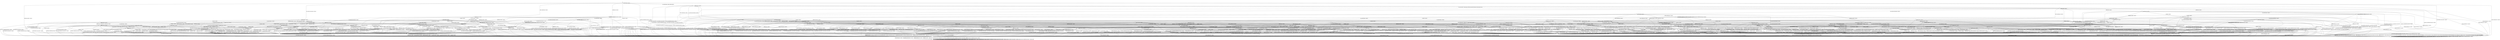 digraph h21 {
s0 [label="s0"];
s1 [label="s1"];
s2 [label="s2"];
s6 [label="s6"];
s9 [label="s9"];
s11 [label="s11"];
s67 [label="s67"];
s70 [label="s70"];
s3 [label="s3"];
s4 [label="s4"];
s7 [label="s7"];
s8 [label="s8"];
s10 [label="s10"];
s12 [label="s12"];
s23 [label="s23"];
s31 [label="s31"];
s68 [label="s68"];
s72 [label="s72"];
s79 [label="s79"];
s81 [label="s81"];
s83 [label="s83"];
s90 [label="s90"];
s97 [label="s97"];
s100 [label="s100"];
s5 [label="s5"];
s13 [label="s13"];
s14 [label="s14"];
s24 [label="s24"];
s25 [label="s25"];
s35 [label="s35"];
s44 [label="s44"];
s49 [label="s49"];
s69 [label="s69"];
s71 [label="s71"];
s80 [label="s80"];
s82 [label="s82"];
s84 [label="s84"];
s87 [label="s87"];
s93 [label="s93"];
s95 [label="s95"];
s96 [label="s96"];
s98 [label="s98"];
s101 [label="s101"];
s15 [label="s15"];
s16 [label="s16"];
s26 [label="s26"];
s27 [label="s27"];
s32 [label="s32"];
s37 [label="s37"];
s45 [label="s45"];
s46 [label="s46"];
s47 [label="s47"];
s48 [label="s48"];
s50 [label="s50"];
s54 [label="s54"];
s55 [label="s55"];
s61 [label="s61"];
s73 [label="s73"];
s88 [label="s88"];
s91 [label="s91"];
s94 [label="s94"];
s99 [label="s99"];
s102 [label="s102"];
s17 [label="s17"];
s18 [label="s18"];
s19 [label="s19"];
s20 [label="s20"];
s28 [label="s28"];
s30 [label="s30"];
s33 [label="s33"];
s36 [label="s36"];
s38 [label="s38"];
s40 [label="s40"];
s51 [label="s51"];
s56 [label="s56"];
s59 [label="s59"];
s63 [label="s63"];
s64 [label="s64"];
s65 [label="s65"];
s74 [label="s74"];
s78 [label="s78"];
s92 [label="s92"];
s21 [label="s21"];
s29 [label="s29"];
s34 [label="s34"];
s39 [label="s39"];
s41 [label="s41"];
s42 [label="s42"];
s52 [label="s52"];
s53 [label="s53"];
s57 [label="s57"];
s62 [label="s62"];
s66 [label="s66"];
s76 [label="s76"];
s85 [label="s85"];
s22 [label="s22"];
s43 [label="s43"];
s58 [label="s58"];
s60 [label="s60"];
s75 [label="s75"];
s86 [label="s86"];
s77 [label="s77"];
s89 [label="s89"];
s0 -> s1 [label="RSA_CLIENT_HELLO / HELLO_VERIFY_REQUEST"];
s0 -> s2 [label="RSA_CLIENT_KEY_EXCHANGE / TIMEOUT"];
s0 -> s9 [label="CHANGE_CIPHER_SPEC / TIMEOUT"];
s0 -> s11 [label="FINISHED / TIMEOUT"];
s0 -> s0 [label="APPLICATION / TIMEOUT"];
s0 -> s67 [label="CERTIFICATE / TIMEOUT"];
s0 -> s70 [label="EMPTY_CERTIFICATE / TIMEOUT"];
s0 -> s11 [label="CERTIFICATE_VERIFY / TIMEOUT"];
s0 -> s6 [label="Alert(WARNING,CLOSE_NOTIFY) / TIMEOUT"];
s0 -> s6 [label="Alert(FATAL,UNEXPECTED_MESSAGE) / TIMEOUT"];
s1 -> s3 [label="RSA_CLIENT_HELLO / SERVER_HELLO,CERTIFICATE,CERTIFICATE_REQUEST,SERVER_HELLO_DONE"];
s1 -> s4 [label="RSA_CLIENT_KEY_EXCHANGE / TIMEOUT"];
s1 -> s9 [label="CHANGE_CIPHER_SPEC / TIMEOUT"];
s1 -> s10 [label="FINISHED / TIMEOUT"];
s1 -> s1 [label="APPLICATION / TIMEOUT"];
s1 -> s23 [label="CERTIFICATE / TIMEOUT"];
s1 -> s31 [label="EMPTY_CERTIFICATE / TIMEOUT"];
s1 -> s10 [label="CERTIFICATE_VERIFY / TIMEOUT"];
s1 -> s6 [label="Alert(WARNING,CLOSE_NOTIFY) / Alert(WARNING,CLOSE_NOTIFY)"];
s1 -> s6 [label="Alert(FATAL,UNEXPECTED_MESSAGE) / TIMEOUT"];
s2 -> s83 [label="RSA_CLIENT_HELLO / TIMEOUT"];
s2 -> s11 [label="RSA_CLIENT_KEY_EXCHANGE / TIMEOUT"];
s2 -> s8 [label="CHANGE_CIPHER_SPEC / TIMEOUT"];
s2 -> s12 [label="FINISHED / TIMEOUT"];
s2 -> s2 [label="APPLICATION / TIMEOUT"];
s2 -> s79 [label="CERTIFICATE / TIMEOUT"];
s2 -> s79 [label="EMPTY_CERTIFICATE / TIMEOUT"];
s2 -> s68 [label="CERTIFICATE_VERIFY / TIMEOUT"];
s2 -> s6 [label="Alert(WARNING,CLOSE_NOTIFY) / TIMEOUT"];
s2 -> s6 [label="Alert(FATAL,UNEXPECTED_MESSAGE) / TIMEOUT"];
s6 -> s7 [label="RSA_CLIENT_HELLO / TIMEOUT"];
s6 -> s7 [label="RSA_CLIENT_KEY_EXCHANGE / TIMEOUT"];
s6 -> s7 [label="CHANGE_CIPHER_SPEC / TIMEOUT"];
s6 -> s7 [label="FINISHED / TIMEOUT"];
s6 -> s7 [label="APPLICATION / TIMEOUT"];
s6 -> s7 [label="CERTIFICATE / TIMEOUT"];
s6 -> s7 [label="EMPTY_CERTIFICATE / TIMEOUT"];
s6 -> s7 [label="CERTIFICATE_VERIFY / TIMEOUT"];
s6 -> s7 [label="Alert(WARNING,CLOSE_NOTIFY) / TIMEOUT"];
s6 -> s7 [label="Alert(FATAL,UNEXPECTED_MESSAGE) / TIMEOUT"];
s9 -> s9 [label="RSA_CLIENT_HELLO / TIMEOUT"];
s9 -> s9 [label="RSA_CLIENT_KEY_EXCHANGE / TIMEOUT"];
s9 -> s9 [label="CHANGE_CIPHER_SPEC / TIMEOUT"];
s9 -> s9 [label="FINISHED / TIMEOUT"];
s9 -> s9 [label="APPLICATION / TIMEOUT"];
s9 -> s9 [label="CERTIFICATE / TIMEOUT"];
s9 -> s9 [label="EMPTY_CERTIFICATE / TIMEOUT"];
s9 -> s9 [label="CERTIFICATE_VERIFY / TIMEOUT"];
s9 -> s9 [label="Alert(WARNING,CLOSE_NOTIFY) / TIMEOUT"];
s9 -> s9 [label="Alert(FATAL,UNEXPECTED_MESSAGE) / TIMEOUT"];
s11 -> s11 [label="RSA_CLIENT_HELLO / TIMEOUT"];
s11 -> s11 [label="RSA_CLIENT_KEY_EXCHANGE / TIMEOUT"];
s11 -> s9 [label="CHANGE_CIPHER_SPEC / TIMEOUT"];
s11 -> s11 [label="FINISHED / TIMEOUT"];
s11 -> s11 [label="APPLICATION / TIMEOUT"];
s11 -> s11 [label="CERTIFICATE / TIMEOUT"];
s11 -> s11 [label="EMPTY_CERTIFICATE / TIMEOUT"];
s11 -> s11 [label="CERTIFICATE_VERIFY / TIMEOUT"];
s11 -> s6 [label="Alert(WARNING,CLOSE_NOTIFY) / TIMEOUT"];
s11 -> s6 [label="Alert(FATAL,UNEXPECTED_MESSAGE) / TIMEOUT"];
s67 -> s97 [label="RSA_CLIENT_HELLO / TIMEOUT"];
s67 -> s100 [label="RSA_CLIENT_KEY_EXCHANGE / TIMEOUT"];
s67 -> s9 [label="CHANGE_CIPHER_SPEC / TIMEOUT"];
s67 -> s67 [label="FINISHED / TIMEOUT"];
s67 -> s67 [label="APPLICATION / TIMEOUT"];
s67 -> s11 [label="CERTIFICATE / TIMEOUT"];
s67 -> s11 [label="EMPTY_CERTIFICATE / TIMEOUT"];
s67 -> s72 [label="CERTIFICATE_VERIFY / TIMEOUT"];
s67 -> s6 [label="Alert(WARNING,CLOSE_NOTIFY) / TIMEOUT"];
s67 -> s6 [label="Alert(FATAL,UNEXPECTED_MESSAGE) / TIMEOUT"];
s70 -> s90 [label="RSA_CLIENT_HELLO / TIMEOUT"];
s70 -> s79 [label="RSA_CLIENT_KEY_EXCHANGE / TIMEOUT"];
s70 -> s8 [label="CHANGE_CIPHER_SPEC / TIMEOUT"];
s70 -> s81 [label="FINISHED / TIMEOUT"];
s70 -> s70 [label="APPLICATION / TIMEOUT"];
s70 -> s11 [label="CERTIFICATE / TIMEOUT"];
s70 -> s11 [label="EMPTY_CERTIFICATE / TIMEOUT"];
s70 -> s72 [label="CERTIFICATE_VERIFY / TIMEOUT"];
s70 -> s6 [label="Alert(WARNING,CLOSE_NOTIFY) / TIMEOUT"];
s70 -> s6 [label="Alert(FATAL,UNEXPECTED_MESSAGE) / TIMEOUT"];
s3 -> s6 [label="RSA_CLIENT_HELLO / Alert(FATAL,UNEXPECTED_MESSAGE)"];
s3 -> s13 [label="RSA_CLIENT_KEY_EXCHANGE / TIMEOUT"];
s3 -> s9 [label="CHANGE_CIPHER_SPEC / TIMEOUT"];
s3 -> s10 [label="FINISHED / TIMEOUT"];
s3 -> s3 [label="APPLICATION / TIMEOUT"];
s3 -> s98 [label="CERTIFICATE / TIMEOUT"];
s3 -> s24 [label="EMPTY_CERTIFICATE / TIMEOUT"];
s3 -> s10 [label="CERTIFICATE_VERIFY / TIMEOUT"];
s3 -> s6 [label="Alert(WARNING,CLOSE_NOTIFY) / Alert(WARNING,CLOSE_NOTIFY)"];
s3 -> s6 [label="Alert(FATAL,UNEXPECTED_MESSAGE) / TIMEOUT"];
s4 -> s49 [label="RSA_CLIENT_HELLO / TIMEOUT"];
s4 -> s10 [label="RSA_CLIENT_KEY_EXCHANGE / TIMEOUT"];
s4 -> s5 [label="CHANGE_CIPHER_SPEC / TIMEOUT"];
s4 -> s14 [label="FINISHED / TIMEOUT"];
s4 -> s4 [label="APPLICATION / TIMEOUT"];
s4 -> s44 [label="CERTIFICATE / TIMEOUT"];
s4 -> s44 [label="EMPTY_CERTIFICATE / TIMEOUT"];
s4 -> s25 [label="CERTIFICATE_VERIFY / TIMEOUT"];
s4 -> s6 [label="Alert(WARNING,CLOSE_NOTIFY) / Alert(WARNING,CLOSE_NOTIFY)"];
s4 -> s6 [label="Alert(FATAL,UNEXPECTED_MESSAGE) / TIMEOUT"];
s7 -> s7 [label="RSA_CLIENT_HELLO / SOCKET_CLOSED"];
s7 -> s7 [label="RSA_CLIENT_KEY_EXCHANGE / SOCKET_CLOSED"];
s7 -> s7 [label="CHANGE_CIPHER_SPEC / SOCKET_CLOSED"];
s7 -> s7 [label="FINISHED / SOCKET_CLOSED"];
s7 -> s7 [label="APPLICATION / SOCKET_CLOSED"];
s7 -> s7 [label="CERTIFICATE / SOCKET_CLOSED"];
s7 -> s7 [label="EMPTY_CERTIFICATE / SOCKET_CLOSED"];
s7 -> s7 [label="CERTIFICATE_VERIFY / SOCKET_CLOSED"];
s7 -> s7 [label="Alert(WARNING,CLOSE_NOTIFY) / SOCKET_CLOSED"];
s7 -> s7 [label="Alert(FATAL,UNEXPECTED_MESSAGE) / SOCKET_CLOSED"];
s8 -> s6 [label="RSA_CLIENT_HELLO / TIMEOUT"];
s8 -> s6 [label="RSA_CLIENT_KEY_EXCHANGE / TIMEOUT"];
s8 -> s9 [label="CHANGE_CIPHER_SPEC / TIMEOUT"];
s8 -> s6 [label="FINISHED / TIMEOUT"];
s8 -> s8 [label="APPLICATION / TIMEOUT"];
s8 -> s6 [label="CERTIFICATE / TIMEOUT"];
s8 -> s6 [label="EMPTY_CERTIFICATE / TIMEOUT"];
s8 -> s6 [label="CERTIFICATE_VERIFY / TIMEOUT"];
s8 -> s8 [label="Alert(WARNING,CLOSE_NOTIFY) / TIMEOUT"];
s8 -> s8 [label="Alert(FATAL,UNEXPECTED_MESSAGE) / TIMEOUT"];
s10 -> s10 [label="RSA_CLIENT_HELLO / TIMEOUT"];
s10 -> s10 [label="RSA_CLIENT_KEY_EXCHANGE / TIMEOUT"];
s10 -> s9 [label="CHANGE_CIPHER_SPEC / TIMEOUT"];
s10 -> s10 [label="FINISHED / TIMEOUT"];
s10 -> s10 [label="APPLICATION / TIMEOUT"];
s10 -> s10 [label="CERTIFICATE / TIMEOUT"];
s10 -> s10 [label="EMPTY_CERTIFICATE / TIMEOUT"];
s10 -> s10 [label="CERTIFICATE_VERIFY / TIMEOUT"];
s10 -> s6 [label="Alert(WARNING,CLOSE_NOTIFY) / Alert(WARNING,CLOSE_NOTIFY)"];
s10 -> s6 [label="Alert(FATAL,UNEXPECTED_MESSAGE) / TIMEOUT"];
s12 -> s84 [label="RSA_CLIENT_HELLO / TIMEOUT"];
s12 -> s11 [label="RSA_CLIENT_KEY_EXCHANGE / TIMEOUT"];
s12 -> s8 [label="CHANGE_CIPHER_SPEC / TIMEOUT"];
s12 -> s11 [label="FINISHED / TIMEOUT"];
s12 -> s12 [label="APPLICATION / TIMEOUT"];
s12 -> s71 [label="CERTIFICATE / TIMEOUT"];
s12 -> s71 [label="EMPTY_CERTIFICATE / TIMEOUT"];
s12 -> s69 [label="CERTIFICATE_VERIFY / TIMEOUT"];
s12 -> s6 [label="Alert(WARNING,CLOSE_NOTIFY) / TIMEOUT"];
s12 -> s6 [label="Alert(FATAL,UNEXPECTED_MESSAGE) / TIMEOUT"];
s23 -> s23 [label="RSA_CLIENT_HELLO / TIMEOUT"];
s23 -> s96 [label="RSA_CLIENT_KEY_EXCHANGE / TIMEOUT"];
s23 -> s9 [label="CHANGE_CIPHER_SPEC / TIMEOUT"];
s23 -> s101 [label="FINISHED / TIMEOUT"];
s23 -> s23 [label="APPLICATION / TIMEOUT"];
s23 -> s10 [label="CERTIFICATE / TIMEOUT"];
s23 -> s10 [label="EMPTY_CERTIFICATE / TIMEOUT"];
s23 -> s35 [label="CERTIFICATE_VERIFY / TIMEOUT"];
s23 -> s6 [label="Alert(WARNING,CLOSE_NOTIFY) / Alert(WARNING,CLOSE_NOTIFY)"];
s23 -> s6 [label="Alert(FATAL,UNEXPECTED_MESSAGE) / TIMEOUT"];
s31 -> s54 [label="RSA_CLIENT_HELLO / TIMEOUT"];
s31 -> s44 [label="RSA_CLIENT_KEY_EXCHANGE / TIMEOUT"];
s31 -> s5 [label="CHANGE_CIPHER_SPEC / TIMEOUT"];
s31 -> s45 [label="FINISHED / TIMEOUT"];
s31 -> s31 [label="APPLICATION / TIMEOUT"];
s31 -> s10 [label="CERTIFICATE / TIMEOUT"];
s31 -> s10 [label="EMPTY_CERTIFICATE / TIMEOUT"];
s31 -> s35 [label="CERTIFICATE_VERIFY / TIMEOUT"];
s31 -> s6 [label="Alert(WARNING,CLOSE_NOTIFY) / Alert(WARNING,CLOSE_NOTIFY)"];
s31 -> s6 [label="Alert(FATAL,UNEXPECTED_MESSAGE) / TIMEOUT"];
s68 -> s87 [label="RSA_CLIENT_HELLO / TIMEOUT"];
s68 -> s11 [label="RSA_CLIENT_KEY_EXCHANGE / TIMEOUT"];
s68 -> s8 [label="CHANGE_CIPHER_SPEC / TIMEOUT"];
s68 -> s69 [label="FINISHED / TIMEOUT"];
s68 -> s68 [label="APPLICATION / TIMEOUT"];
s68 -> s80 [label="CERTIFICATE / TIMEOUT"];
s68 -> s80 [label="EMPTY_CERTIFICATE / TIMEOUT"];
s68 -> s11 [label="CERTIFICATE_VERIFY / TIMEOUT"];
s68 -> s6 [label="Alert(WARNING,CLOSE_NOTIFY) / TIMEOUT"];
s68 -> s6 [label="Alert(FATAL,UNEXPECTED_MESSAGE) / TIMEOUT"];
s72 -> s72 [label="RSA_CLIENT_HELLO / TIMEOUT"];
s72 -> s80 [label="RSA_CLIENT_KEY_EXCHANGE / TIMEOUT"];
s72 -> s8 [label="CHANGE_CIPHER_SPEC / TIMEOUT"];
s72 -> s82 [label="FINISHED / TIMEOUT"];
s72 -> s72 [label="APPLICATION / TIMEOUT"];
s72 -> s11 [label="CERTIFICATE / TIMEOUT"];
s72 -> s11 [label="EMPTY_CERTIFICATE / TIMEOUT"];
s72 -> s11 [label="CERTIFICATE_VERIFY / TIMEOUT"];
s72 -> s6 [label="Alert(WARNING,CLOSE_NOTIFY) / TIMEOUT"];
s72 -> s6 [label="Alert(FATAL,UNEXPECTED_MESSAGE) / TIMEOUT"];
s79 -> s93 [label="RSA_CLIENT_HELLO / TIMEOUT"];
s79 -> s11 [label="RSA_CLIENT_KEY_EXCHANGE / TIMEOUT"];
s79 -> s8 [label="CHANGE_CIPHER_SPEC / TIMEOUT"];
s79 -> s71 [label="FINISHED / TIMEOUT"];
s79 -> s79 [label="APPLICATION / TIMEOUT"];
s79 -> s11 [label="CERTIFICATE / TIMEOUT"];
s79 -> s11 [label="EMPTY_CERTIFICATE / TIMEOUT"];
s79 -> s80 [label="CERTIFICATE_VERIFY / TIMEOUT"];
s79 -> s6 [label="Alert(WARNING,CLOSE_NOTIFY) / TIMEOUT"];
s79 -> s6 [label="Alert(FATAL,UNEXPECTED_MESSAGE) / TIMEOUT"];
s81 -> s95 [label="RSA_CLIENT_HELLO / TIMEOUT"];
s81 -> s71 [label="RSA_CLIENT_KEY_EXCHANGE / TIMEOUT"];
s81 -> s8 [label="CHANGE_CIPHER_SPEC / TIMEOUT"];
s81 -> s11 [label="FINISHED / TIMEOUT"];
s81 -> s81 [label="APPLICATION / TIMEOUT"];
s81 -> s11 [label="CERTIFICATE / TIMEOUT"];
s81 -> s11 [label="EMPTY_CERTIFICATE / TIMEOUT"];
s81 -> s82 [label="CERTIFICATE_VERIFY / TIMEOUT"];
s81 -> s6 [label="Alert(WARNING,CLOSE_NOTIFY) / TIMEOUT"];
s81 -> s6 [label="Alert(FATAL,UNEXPECTED_MESSAGE) / TIMEOUT"];
s83 -> s11 [label="RSA_CLIENT_HELLO / TIMEOUT"];
s83 -> s11 [label="RSA_CLIENT_KEY_EXCHANGE / TIMEOUT"];
s83 -> s8 [label="CHANGE_CIPHER_SPEC / TIMEOUT"];
s83 -> s84 [label="FINISHED / TIMEOUT"];
s83 -> s83 [label="APPLICATION / TIMEOUT"];
s83 -> s93 [label="CERTIFICATE / TIMEOUT"];
s83 -> s93 [label="EMPTY_CERTIFICATE / TIMEOUT"];
s83 -> s87 [label="CERTIFICATE_VERIFY / TIMEOUT"];
s83 -> s6 [label="Alert(WARNING,CLOSE_NOTIFY) / TIMEOUT"];
s83 -> s6 [label="Alert(FATAL,UNEXPECTED_MESSAGE) / TIMEOUT"];
s90 -> s11 [label="RSA_CLIENT_HELLO / TIMEOUT"];
s90 -> s93 [label="RSA_CLIENT_KEY_EXCHANGE / TIMEOUT"];
s90 -> s8 [label="CHANGE_CIPHER_SPEC / TIMEOUT"];
s90 -> s95 [label="FINISHED / TIMEOUT"];
s90 -> s90 [label="APPLICATION / TIMEOUT"];
s90 -> s11 [label="CERTIFICATE / TIMEOUT"];
s90 -> s11 [label="EMPTY_CERTIFICATE / TIMEOUT"];
s90 -> s72 [label="CERTIFICATE_VERIFY / TIMEOUT"];
s90 -> s6 [label="Alert(WARNING,CLOSE_NOTIFY) / TIMEOUT"];
s90 -> s6 [label="Alert(FATAL,UNEXPECTED_MESSAGE) / TIMEOUT"];
s97 -> s11 [label="RSA_CLIENT_HELLO / TIMEOUT"];
s97 -> s100 [label="RSA_CLIENT_KEY_EXCHANGE / TIMEOUT"];
s97 -> s9 [label="CHANGE_CIPHER_SPEC / TIMEOUT"];
s97 -> s97 [label="FINISHED / TIMEOUT"];
s97 -> s97 [label="APPLICATION / TIMEOUT"];
s97 -> s11 [label="CERTIFICATE / TIMEOUT"];
s97 -> s11 [label="EMPTY_CERTIFICATE / TIMEOUT"];
s97 -> s72 [label="CERTIFICATE_VERIFY / TIMEOUT"];
s97 -> s6 [label="Alert(WARNING,CLOSE_NOTIFY) / TIMEOUT"];
s97 -> s6 [label="Alert(FATAL,UNEXPECTED_MESSAGE) / TIMEOUT"];
s100 -> s100 [label="RSA_CLIENT_HELLO / TIMEOUT"];
s100 -> s11 [label="RSA_CLIENT_KEY_EXCHANGE / TIMEOUT"];
s100 -> s9 [label="CHANGE_CIPHER_SPEC / TIMEOUT"];
s100 -> s100 [label="FINISHED / TIMEOUT"];
s100 -> s100 [label="APPLICATION / TIMEOUT"];
s100 -> s11 [label="CERTIFICATE / TIMEOUT"];
s100 -> s11 [label="EMPTY_CERTIFICATE / TIMEOUT"];
s100 -> s80 [label="CERTIFICATE_VERIFY / TIMEOUT"];
s100 -> s6 [label="Alert(WARNING,CLOSE_NOTIFY) / TIMEOUT"];
s100 -> s6 [label="Alert(FATAL,UNEXPECTED_MESSAGE) / TIMEOUT"];
s5 -> s6 [label="RSA_CLIENT_HELLO / Alert(FATAL,UNEXPECTED_MESSAGE)"];
s5 -> s6 [label="RSA_CLIENT_KEY_EXCHANGE / Alert(FATAL,UNEXPECTED_MESSAGE)"];
s5 -> s9 [label="CHANGE_CIPHER_SPEC / TIMEOUT"];
s5 -> s6 [label="FINISHED / Alert(FATAL,UNEXPECTED_MESSAGE)"];
s5 -> s5 [label="APPLICATION / TIMEOUT"];
s5 -> s6 [label="CERTIFICATE / Alert(FATAL,UNEXPECTED_MESSAGE)"];
s5 -> s6 [label="EMPTY_CERTIFICATE / Alert(FATAL,UNEXPECTED_MESSAGE)"];
s5 -> s6 [label="CERTIFICATE_VERIFY / Alert(FATAL,UNEXPECTED_MESSAGE)"];
s5 -> s5 [label="Alert(WARNING,CLOSE_NOTIFY) / TIMEOUT"];
s5 -> s5 [label="Alert(FATAL,UNEXPECTED_MESSAGE) / TIMEOUT"];
s13 -> s49 [label="RSA_CLIENT_HELLO / TIMEOUT"];
s13 -> s10 [label="RSA_CLIENT_KEY_EXCHANGE / TIMEOUT"];
s13 -> s15 [label="CHANGE_CIPHER_SPEC / TIMEOUT"];
s13 -> s14 [label="FINISHED / TIMEOUT"];
s13 -> s13 [label="APPLICATION / TIMEOUT"];
s13 -> s26 [label="CERTIFICATE / TIMEOUT"];
s13 -> s37 [label="EMPTY_CERTIFICATE / TIMEOUT"];
s13 -> s16 [label="CERTIFICATE_VERIFY / TIMEOUT"];
s13 -> s6 [label="Alert(WARNING,CLOSE_NOTIFY) / Alert(WARNING,CLOSE_NOTIFY)"];
s13 -> s6 [label="Alert(FATAL,UNEXPECTED_MESSAGE) / TIMEOUT"];
s14 -> s50 [label="RSA_CLIENT_HELLO / TIMEOUT"];
s14 -> s10 [label="RSA_CLIENT_KEY_EXCHANGE / TIMEOUT"];
s14 -> s5 [label="CHANGE_CIPHER_SPEC / TIMEOUT"];
s14 -> s10 [label="FINISHED / TIMEOUT"];
s14 -> s14 [label="APPLICATION / TIMEOUT"];
s14 -> s32 [label="CERTIFICATE / TIMEOUT"];
s14 -> s32 [label="EMPTY_CERTIFICATE / TIMEOUT"];
s14 -> s27 [label="CERTIFICATE_VERIFY / TIMEOUT"];
s14 -> s6 [label="Alert(WARNING,CLOSE_NOTIFY) / Alert(WARNING,CLOSE_NOTIFY)"];
s14 -> s6 [label="Alert(FATAL,UNEXPECTED_MESSAGE) / TIMEOUT"];
s24 -> s54 [label="RSA_CLIENT_HELLO / TIMEOUT"];
s24 -> s37 [label="RSA_CLIENT_KEY_EXCHANGE / TIMEOUT"];
s24 -> s5 [label="CHANGE_CIPHER_SPEC / TIMEOUT"];
s24 -> s45 [label="FINISHED / TIMEOUT"];
s24 -> s24 [label="APPLICATION / TIMEOUT"];
s24 -> s10 [label="CERTIFICATE / TIMEOUT"];
s24 -> s10 [label="EMPTY_CERTIFICATE / TIMEOUT"];
s24 -> s46 [label="CERTIFICATE_VERIFY / TIMEOUT"];
s24 -> s6 [label="Alert(WARNING,CLOSE_NOTIFY) / Alert(WARNING,CLOSE_NOTIFY)"];
s24 -> s6 [label="Alert(FATAL,UNEXPECTED_MESSAGE) / TIMEOUT"];
s25 -> s55 [label="RSA_CLIENT_HELLO / TIMEOUT"];
s25 -> s10 [label="RSA_CLIENT_KEY_EXCHANGE / TIMEOUT"];
s25 -> s5 [label="CHANGE_CIPHER_SPEC / TIMEOUT"];
s25 -> s27 [label="FINISHED / TIMEOUT"];
s25 -> s25 [label="APPLICATION / TIMEOUT"];
s25 -> s47 [label="CERTIFICATE / TIMEOUT"];
s25 -> s47 [label="EMPTY_CERTIFICATE / TIMEOUT"];
s25 -> s10 [label="CERTIFICATE_VERIFY / TIMEOUT"];
s25 -> s6 [label="Alert(WARNING,CLOSE_NOTIFY) / Alert(WARNING,CLOSE_NOTIFY)"];
s25 -> s6 [label="Alert(FATAL,UNEXPECTED_MESSAGE) / TIMEOUT"];
s35 -> s61 [label="RSA_CLIENT_HELLO / TIMEOUT"];
s35 -> s47 [label="RSA_CLIENT_KEY_EXCHANGE / TIMEOUT"];
s35 -> s5 [label="CHANGE_CIPHER_SPEC / TIMEOUT"];
s35 -> s48 [label="FINISHED / TIMEOUT"];
s35 -> s35 [label="APPLICATION / TIMEOUT"];
s35 -> s10 [label="CERTIFICATE / TIMEOUT"];
s35 -> s10 [label="EMPTY_CERTIFICATE / TIMEOUT"];
s35 -> s10 [label="CERTIFICATE_VERIFY / TIMEOUT"];
s35 -> s6 [label="Alert(WARNING,CLOSE_NOTIFY) / Alert(WARNING,CLOSE_NOTIFY)"];
s35 -> s6 [label="Alert(FATAL,UNEXPECTED_MESSAGE) / TIMEOUT"];
s44 -> s74 [label="RSA_CLIENT_HELLO / TIMEOUT"];
s44 -> s10 [label="RSA_CLIENT_KEY_EXCHANGE / TIMEOUT"];
s44 -> s5 [label="CHANGE_CIPHER_SPEC / TIMEOUT"];
s44 -> s32 [label="FINISHED / TIMEOUT"];
s44 -> s44 [label="APPLICATION / TIMEOUT"];
s44 -> s10 [label="CERTIFICATE / TIMEOUT"];
s44 -> s10 [label="EMPTY_CERTIFICATE / TIMEOUT"];
s44 -> s47 [label="CERTIFICATE_VERIFY / TIMEOUT"];
s44 -> s6 [label="Alert(WARNING,CLOSE_NOTIFY) / Alert(WARNING,CLOSE_NOTIFY)"];
s44 -> s6 [label="Alert(FATAL,UNEXPECTED_MESSAGE) / TIMEOUT"];
s49 -> s10 [label="RSA_CLIENT_HELLO / TIMEOUT"];
s49 -> s10 [label="RSA_CLIENT_KEY_EXCHANGE / TIMEOUT"];
s49 -> s5 [label="CHANGE_CIPHER_SPEC / TIMEOUT"];
s49 -> s50 [label="FINISHED / TIMEOUT"];
s49 -> s49 [label="APPLICATION / TIMEOUT"];
s49 -> s74 [label="CERTIFICATE / TIMEOUT"];
s49 -> s74 [label="EMPTY_CERTIFICATE / TIMEOUT"];
s49 -> s55 [label="CERTIFICATE_VERIFY / TIMEOUT"];
s49 -> s6 [label="Alert(WARNING,CLOSE_NOTIFY) / Alert(WARNING,CLOSE_NOTIFY)"];
s49 -> s6 [label="Alert(FATAL,UNEXPECTED_MESSAGE) / TIMEOUT"];
s69 -> s88 [label="RSA_CLIENT_HELLO / TIMEOUT"];
s69 -> s11 [label="RSA_CLIENT_KEY_EXCHANGE / TIMEOUT"];
s69 -> s8 [label="CHANGE_CIPHER_SPEC / TIMEOUT"];
s69 -> s11 [label="FINISHED / TIMEOUT"];
s69 -> s69 [label="APPLICATION / TIMEOUT"];
s69 -> s73 [label="CERTIFICATE / TIMEOUT"];
s69 -> s73 [label="EMPTY_CERTIFICATE / TIMEOUT"];
s69 -> s11 [label="CERTIFICATE_VERIFY / TIMEOUT"];
s69 -> s6 [label="Alert(WARNING,CLOSE_NOTIFY) / TIMEOUT"];
s69 -> s6 [label="Alert(FATAL,UNEXPECTED_MESSAGE) / TIMEOUT"];
s71 -> s91 [label="RSA_CLIENT_HELLO / TIMEOUT"];
s71 -> s11 [label="RSA_CLIENT_KEY_EXCHANGE / TIMEOUT"];
s71 -> s8 [label="CHANGE_CIPHER_SPEC / TIMEOUT"];
s71 -> s11 [label="FINISHED / TIMEOUT"];
s71 -> s71 [label="APPLICATION / TIMEOUT"];
s71 -> s11 [label="CERTIFICATE / TIMEOUT"];
s71 -> s11 [label="EMPTY_CERTIFICATE / TIMEOUT"];
s71 -> s73 [label="CERTIFICATE_VERIFY / TIMEOUT"];
s71 -> s6 [label="Alert(WARNING,CLOSE_NOTIFY) / TIMEOUT"];
s71 -> s6 [label="Alert(FATAL,UNEXPECTED_MESSAGE) / TIMEOUT"];
s80 -> s94 [label="RSA_CLIENT_HELLO / TIMEOUT"];
s80 -> s11 [label="RSA_CLIENT_KEY_EXCHANGE / TIMEOUT"];
s80 -> s8 [label="CHANGE_CIPHER_SPEC / TIMEOUT"];
s80 -> s73 [label="FINISHED / TIMEOUT"];
s80 -> s80 [label="APPLICATION / TIMEOUT"];
s80 -> s11 [label="CERTIFICATE / TIMEOUT"];
s80 -> s11 [label="EMPTY_CERTIFICATE / TIMEOUT"];
s80 -> s11 [label="CERTIFICATE_VERIFY / TIMEOUT"];
s80 -> s6 [label="Alert(WARNING,CLOSE_NOTIFY) / TIMEOUT"];
s80 -> s6 [label="Alert(FATAL,UNEXPECTED_MESSAGE) / TIMEOUT"];
s82 -> s82 [label="RSA_CLIENT_HELLO / TIMEOUT"];
s82 -> s73 [label="RSA_CLIENT_KEY_EXCHANGE / TIMEOUT"];
s82 -> s8 [label="CHANGE_CIPHER_SPEC / TIMEOUT"];
s82 -> s11 [label="FINISHED / TIMEOUT"];
s82 -> s82 [label="APPLICATION / TIMEOUT"];
s82 -> s11 [label="CERTIFICATE / TIMEOUT"];
s82 -> s11 [label="EMPTY_CERTIFICATE / TIMEOUT"];
s82 -> s11 [label="CERTIFICATE_VERIFY / TIMEOUT"];
s82 -> s6 [label="Alert(WARNING,CLOSE_NOTIFY) / TIMEOUT"];
s82 -> s6 [label="Alert(FATAL,UNEXPECTED_MESSAGE) / TIMEOUT"];
s84 -> s11 [label="RSA_CLIENT_HELLO / TIMEOUT"];
s84 -> s11 [label="RSA_CLIENT_KEY_EXCHANGE / TIMEOUT"];
s84 -> s8 [label="CHANGE_CIPHER_SPEC / TIMEOUT"];
s84 -> s11 [label="FINISHED / TIMEOUT"];
s84 -> s84 [label="APPLICATION / TIMEOUT"];
s84 -> s91 [label="CERTIFICATE / TIMEOUT"];
s84 -> s91 [label="EMPTY_CERTIFICATE / TIMEOUT"];
s84 -> s88 [label="CERTIFICATE_VERIFY / TIMEOUT"];
s84 -> s6 [label="Alert(WARNING,CLOSE_NOTIFY) / TIMEOUT"];
s84 -> s6 [label="Alert(FATAL,UNEXPECTED_MESSAGE) / TIMEOUT"];
s87 -> s11 [label="RSA_CLIENT_HELLO / TIMEOUT"];
s87 -> s11 [label="RSA_CLIENT_KEY_EXCHANGE / TIMEOUT"];
s87 -> s8 [label="CHANGE_CIPHER_SPEC / TIMEOUT"];
s87 -> s88 [label="FINISHED / TIMEOUT"];
s87 -> s87 [label="APPLICATION / TIMEOUT"];
s87 -> s94 [label="CERTIFICATE / TIMEOUT"];
s87 -> s94 [label="EMPTY_CERTIFICATE / TIMEOUT"];
s87 -> s11 [label="CERTIFICATE_VERIFY / TIMEOUT"];
s87 -> s6 [label="Alert(WARNING,CLOSE_NOTIFY) / TIMEOUT"];
s87 -> s6 [label="Alert(FATAL,UNEXPECTED_MESSAGE) / TIMEOUT"];
s93 -> s11 [label="RSA_CLIENT_HELLO / TIMEOUT"];
s93 -> s11 [label="RSA_CLIENT_KEY_EXCHANGE / TIMEOUT"];
s93 -> s8 [label="CHANGE_CIPHER_SPEC / TIMEOUT"];
s93 -> s91 [label="FINISHED / TIMEOUT"];
s93 -> s93 [label="APPLICATION / TIMEOUT"];
s93 -> s11 [label="CERTIFICATE / TIMEOUT"];
s93 -> s11 [label="EMPTY_CERTIFICATE / TIMEOUT"];
s93 -> s94 [label="CERTIFICATE_VERIFY / TIMEOUT"];
s93 -> s6 [label="Alert(WARNING,CLOSE_NOTIFY) / TIMEOUT"];
s93 -> s6 [label="Alert(FATAL,UNEXPECTED_MESSAGE) / TIMEOUT"];
s95 -> s11 [label="RSA_CLIENT_HELLO / TIMEOUT"];
s95 -> s91 [label="RSA_CLIENT_KEY_EXCHANGE / TIMEOUT"];
s95 -> s8 [label="CHANGE_CIPHER_SPEC / TIMEOUT"];
s95 -> s11 [label="FINISHED / TIMEOUT"];
s95 -> s95 [label="APPLICATION / TIMEOUT"];
s95 -> s11 [label="CERTIFICATE / TIMEOUT"];
s95 -> s11 [label="EMPTY_CERTIFICATE / TIMEOUT"];
s95 -> s82 [label="CERTIFICATE_VERIFY / TIMEOUT"];
s95 -> s6 [label="Alert(WARNING,CLOSE_NOTIFY) / TIMEOUT"];
s95 -> s6 [label="Alert(FATAL,UNEXPECTED_MESSAGE) / TIMEOUT"];
s96 -> s96 [label="RSA_CLIENT_HELLO / TIMEOUT"];
s96 -> s10 [label="RSA_CLIENT_KEY_EXCHANGE / TIMEOUT"];
s96 -> s9 [label="CHANGE_CIPHER_SPEC / TIMEOUT"];
s96 -> s96 [label="FINISHED / TIMEOUT"];
s96 -> s96 [label="APPLICATION / TIMEOUT"];
s96 -> s10 [label="CERTIFICATE / TIMEOUT"];
s96 -> s10 [label="EMPTY_CERTIFICATE / TIMEOUT"];
s96 -> s47 [label="CERTIFICATE_VERIFY / TIMEOUT"];
s96 -> s6 [label="Alert(WARNING,CLOSE_NOTIFY) / Alert(WARNING,CLOSE_NOTIFY)"];
s96 -> s6 [label="Alert(FATAL,UNEXPECTED_MESSAGE) / TIMEOUT"];
s98 -> s23 [label="RSA_CLIENT_HELLO / TIMEOUT"];
s98 -> s10 [label="RSA_CLIENT_KEY_EXCHANGE / TIMEOUT"];
s98 -> s9 [label="CHANGE_CIPHER_SPEC / TIMEOUT"];
s98 -> s101 [label="FINISHED / TIMEOUT"];
s98 -> s98 [label="APPLICATION / TIMEOUT"];
s98 -> s10 [label="CERTIFICATE / TIMEOUT"];
s98 -> s10 [label="EMPTY_CERTIFICATE / TIMEOUT"];
s98 -> s99 [label="CERTIFICATE_VERIFY / TIMEOUT"];
s98 -> s6 [label="Alert(WARNING,CLOSE_NOTIFY) / Alert(WARNING,CLOSE_NOTIFY)"];
s98 -> s6 [label="Alert(FATAL,UNEXPECTED_MESSAGE) / TIMEOUT"];
s101 -> s102 [label="RSA_CLIENT_HELLO / TIMEOUT"];
s101 -> s96 [label="RSA_CLIENT_KEY_EXCHANGE / TIMEOUT"];
s101 -> s9 [label="CHANGE_CIPHER_SPEC / TIMEOUT"];
s101 -> s10 [label="FINISHED / TIMEOUT"];
s101 -> s101 [label="APPLICATION / TIMEOUT"];
s101 -> s10 [label="CERTIFICATE / TIMEOUT"];
s101 -> s10 [label="EMPTY_CERTIFICATE / TIMEOUT"];
s101 -> s48 [label="CERTIFICATE_VERIFY / TIMEOUT"];
s101 -> s6 [label="Alert(WARNING,CLOSE_NOTIFY) / Alert(WARNING,CLOSE_NOTIFY)"];
s101 -> s6 [label="Alert(FATAL,UNEXPECTED_MESSAGE) / TIMEOUT"];
s15 -> s38 [label="RSA_CLIENT_HELLO / TIMEOUT"];
s15 -> s10 [label="RSA_CLIENT_KEY_EXCHANGE / TIMEOUT"];
s15 -> s9 [label="CHANGE_CIPHER_SPEC / TIMEOUT"];
s15 -> s17 [label="FINISHED / CHANGE_CIPHER_SPEC,FINISHED,CHANGE_CIPHER_SPEC,FINISHED"];
s15 -> s15 [label="APPLICATION / TIMEOUT"];
s15 -> s18 [label="CERTIFICATE / TIMEOUT"];
s15 -> s28 [label="EMPTY_CERTIFICATE / TIMEOUT"];
s15 -> s33 [label="CERTIFICATE_VERIFY / TIMEOUT"];
s15 -> s15 [label="Alert(WARNING,CLOSE_NOTIFY) / TIMEOUT"];
s15 -> s15 [label="Alert(FATAL,UNEXPECTED_MESSAGE) / TIMEOUT"];
s16 -> s51 [label="RSA_CLIENT_HELLO / TIMEOUT"];
s16 -> s10 [label="RSA_CLIENT_KEY_EXCHANGE / TIMEOUT"];
s16 -> s19 [label="CHANGE_CIPHER_SPEC / TIMEOUT"];
s16 -> s20 [label="FINISHED / TIMEOUT"];
s16 -> s16 [label="APPLICATION / TIMEOUT"];
s16 -> s40 [label="CERTIFICATE / TIMEOUT"];
s16 -> s40 [label="EMPTY_CERTIFICATE / TIMEOUT"];
s16 -> s10 [label="CERTIFICATE_VERIFY / TIMEOUT"];
s16 -> s6 [label="Alert(WARNING,CLOSE_NOTIFY) / Alert(WARNING,CLOSE_NOTIFY)"];
s16 -> s6 [label="Alert(FATAL,UNEXPECTED_MESSAGE) / TIMEOUT"];
s26 -> s74 [label="RSA_CLIENT_HELLO / TIMEOUT"];
s26 -> s10 [label="RSA_CLIENT_KEY_EXCHANGE / TIMEOUT"];
s26 -> s30 [label="CHANGE_CIPHER_SPEC / TIMEOUT"];
s26 -> s32 [label="FINISHED / TIMEOUT"];
s26 -> s26 [label="APPLICATION / TIMEOUT"];
s26 -> s10 [label="CERTIFICATE / TIMEOUT"];
s26 -> s10 [label="EMPTY_CERTIFICATE / TIMEOUT"];
s26 -> s26 [label="CERTIFICATE_VERIFY / TIMEOUT"];
s26 -> s6 [label="Alert(WARNING,CLOSE_NOTIFY) / Alert(WARNING,CLOSE_NOTIFY)"];
s26 -> s6 [label="Alert(FATAL,UNEXPECTED_MESSAGE) / TIMEOUT"];
s27 -> s56 [label="RSA_CLIENT_HELLO / TIMEOUT"];
s27 -> s10 [label="RSA_CLIENT_KEY_EXCHANGE / TIMEOUT"];
s27 -> s5 [label="CHANGE_CIPHER_SPEC / TIMEOUT"];
s27 -> s10 [label="FINISHED / TIMEOUT"];
s27 -> s27 [label="APPLICATION / TIMEOUT"];
s27 -> s36 [label="CERTIFICATE / TIMEOUT"];
s27 -> s36 [label="EMPTY_CERTIFICATE / TIMEOUT"];
s27 -> s10 [label="CERTIFICATE_VERIFY / TIMEOUT"];
s27 -> s6 [label="Alert(WARNING,CLOSE_NOTIFY) / Alert(WARNING,CLOSE_NOTIFY)"];
s27 -> s6 [label="Alert(FATAL,UNEXPECTED_MESSAGE) / TIMEOUT"];
s32 -> s59 [label="RSA_CLIENT_HELLO / TIMEOUT"];
s32 -> s10 [label="RSA_CLIENT_KEY_EXCHANGE / TIMEOUT"];
s32 -> s5 [label="CHANGE_CIPHER_SPEC / TIMEOUT"];
s32 -> s10 [label="FINISHED / TIMEOUT"];
s32 -> s32 [label="APPLICATION / TIMEOUT"];
s32 -> s10 [label="CERTIFICATE / TIMEOUT"];
s32 -> s10 [label="EMPTY_CERTIFICATE / TIMEOUT"];
s32 -> s36 [label="CERTIFICATE_VERIFY / TIMEOUT"];
s32 -> s6 [label="Alert(WARNING,CLOSE_NOTIFY) / Alert(WARNING,CLOSE_NOTIFY)"];
s32 -> s6 [label="Alert(FATAL,UNEXPECTED_MESSAGE) / TIMEOUT"];
s37 -> s74 [label="RSA_CLIENT_HELLO / TIMEOUT"];
s37 -> s10 [label="RSA_CLIENT_KEY_EXCHANGE / TIMEOUT"];
s37 -> s30 [label="CHANGE_CIPHER_SPEC / TIMEOUT"];
s37 -> s32 [label="FINISHED / TIMEOUT"];
s37 -> s37 [label="APPLICATION / TIMEOUT"];
s37 -> s10 [label="CERTIFICATE / TIMEOUT"];
s37 -> s10 [label="EMPTY_CERTIFICATE / TIMEOUT"];
s37 -> s40 [label="CERTIFICATE_VERIFY / TIMEOUT"];
s37 -> s6 [label="Alert(WARNING,CLOSE_NOTIFY) / Alert(WARNING,CLOSE_NOTIFY)"];
s37 -> s6 [label="Alert(FATAL,UNEXPECTED_MESSAGE) / TIMEOUT"];
s45 -> s63 [label="RSA_CLIENT_HELLO / TIMEOUT"];
s45 -> s32 [label="RSA_CLIENT_KEY_EXCHANGE / TIMEOUT"];
s45 -> s5 [label="CHANGE_CIPHER_SPEC / TIMEOUT"];
s45 -> s10 [label="FINISHED / TIMEOUT"];
s45 -> s45 [label="APPLICATION / TIMEOUT"];
s45 -> s10 [label="CERTIFICATE / TIMEOUT"];
s45 -> s10 [label="EMPTY_CERTIFICATE / TIMEOUT"];
s45 -> s48 [label="CERTIFICATE_VERIFY / TIMEOUT"];
s45 -> s6 [label="Alert(WARNING,CLOSE_NOTIFY) / Alert(WARNING,CLOSE_NOTIFY)"];
s45 -> s6 [label="Alert(FATAL,UNEXPECTED_MESSAGE) / TIMEOUT"];
s46 -> s64 [label="RSA_CLIENT_HELLO / TIMEOUT"];
s46 -> s40 [label="RSA_CLIENT_KEY_EXCHANGE / TIMEOUT"];
s46 -> s19 [label="CHANGE_CIPHER_SPEC / TIMEOUT"];
s46 -> s46 [label="FINISHED / TIMEOUT"];
s46 -> s46 [label="APPLICATION / TIMEOUT"];
s46 -> s10 [label="CERTIFICATE / TIMEOUT"];
s46 -> s10 [label="EMPTY_CERTIFICATE / TIMEOUT"];
s46 -> s10 [label="CERTIFICATE_VERIFY / TIMEOUT"];
s46 -> s6 [label="Alert(WARNING,CLOSE_NOTIFY) / Alert(WARNING,CLOSE_NOTIFY)"];
s46 -> s6 [label="Alert(FATAL,UNEXPECTED_MESSAGE) / TIMEOUT"];
s47 -> s78 [label="RSA_CLIENT_HELLO / TIMEOUT"];
s47 -> s10 [label="RSA_CLIENT_KEY_EXCHANGE / TIMEOUT"];
s47 -> s5 [label="CHANGE_CIPHER_SPEC / TIMEOUT"];
s47 -> s36 [label="FINISHED / TIMEOUT"];
s47 -> s47 [label="APPLICATION / TIMEOUT"];
s47 -> s10 [label="CERTIFICATE / TIMEOUT"];
s47 -> s10 [label="EMPTY_CERTIFICATE / TIMEOUT"];
s47 -> s10 [label="CERTIFICATE_VERIFY / TIMEOUT"];
s47 -> s6 [label="Alert(WARNING,CLOSE_NOTIFY) / Alert(WARNING,CLOSE_NOTIFY)"];
s47 -> s6 [label="Alert(FATAL,UNEXPECTED_MESSAGE) / TIMEOUT"];
s48 -> s65 [label="RSA_CLIENT_HELLO / TIMEOUT"];
s48 -> s36 [label="RSA_CLIENT_KEY_EXCHANGE / TIMEOUT"];
s48 -> s5 [label="CHANGE_CIPHER_SPEC / TIMEOUT"];
s48 -> s10 [label="FINISHED / TIMEOUT"];
s48 -> s48 [label="APPLICATION / TIMEOUT"];
s48 -> s10 [label="CERTIFICATE / TIMEOUT"];
s48 -> s10 [label="EMPTY_CERTIFICATE / TIMEOUT"];
s48 -> s10 [label="CERTIFICATE_VERIFY / TIMEOUT"];
s48 -> s6 [label="Alert(WARNING,CLOSE_NOTIFY) / Alert(WARNING,CLOSE_NOTIFY)"];
s48 -> s6 [label="Alert(FATAL,UNEXPECTED_MESSAGE) / TIMEOUT"];
s50 -> s10 [label="RSA_CLIENT_HELLO / TIMEOUT"];
s50 -> s10 [label="RSA_CLIENT_KEY_EXCHANGE / TIMEOUT"];
s50 -> s5 [label="CHANGE_CIPHER_SPEC / TIMEOUT"];
s50 -> s10 [label="FINISHED / TIMEOUT"];
s50 -> s50 [label="APPLICATION / TIMEOUT"];
s50 -> s59 [label="CERTIFICATE / TIMEOUT"];
s50 -> s59 [label="EMPTY_CERTIFICATE / TIMEOUT"];
s50 -> s56 [label="CERTIFICATE_VERIFY / TIMEOUT"];
s50 -> s6 [label="Alert(WARNING,CLOSE_NOTIFY) / Alert(WARNING,CLOSE_NOTIFY)"];
s50 -> s6 [label="Alert(FATAL,UNEXPECTED_MESSAGE) / TIMEOUT"];
s54 -> s10 [label="RSA_CLIENT_HELLO / TIMEOUT"];
s54 -> s74 [label="RSA_CLIENT_KEY_EXCHANGE / TIMEOUT"];
s54 -> s5 [label="CHANGE_CIPHER_SPEC / TIMEOUT"];
s54 -> s63 [label="FINISHED / TIMEOUT"];
s54 -> s54 [label="APPLICATION / TIMEOUT"];
s54 -> s10 [label="CERTIFICATE / TIMEOUT"];
s54 -> s10 [label="EMPTY_CERTIFICATE / TIMEOUT"];
s54 -> s61 [label="CERTIFICATE_VERIFY / TIMEOUT"];
s54 -> s6 [label="Alert(WARNING,CLOSE_NOTIFY) / Alert(WARNING,CLOSE_NOTIFY)"];
s54 -> s6 [label="Alert(FATAL,UNEXPECTED_MESSAGE) / TIMEOUT"];
s55 -> s10 [label="RSA_CLIENT_HELLO / TIMEOUT"];
s55 -> s10 [label="RSA_CLIENT_KEY_EXCHANGE / TIMEOUT"];
s55 -> s5 [label="CHANGE_CIPHER_SPEC / TIMEOUT"];
s55 -> s56 [label="FINISHED / TIMEOUT"];
s55 -> s55 [label="APPLICATION / TIMEOUT"];
s55 -> s78 [label="CERTIFICATE / TIMEOUT"];
s55 -> s78 [label="EMPTY_CERTIFICATE / TIMEOUT"];
s55 -> s10 [label="CERTIFICATE_VERIFY / TIMEOUT"];
s55 -> s6 [label="Alert(WARNING,CLOSE_NOTIFY) / Alert(WARNING,CLOSE_NOTIFY)"];
s55 -> s6 [label="Alert(FATAL,UNEXPECTED_MESSAGE) / TIMEOUT"];
s61 -> s10 [label="RSA_CLIENT_HELLO / TIMEOUT"];
s61 -> s78 [label="RSA_CLIENT_KEY_EXCHANGE / TIMEOUT"];
s61 -> s5 [label="CHANGE_CIPHER_SPEC / TIMEOUT"];
s61 -> s65 [label="FINISHED / TIMEOUT"];
s61 -> s61 [label="APPLICATION / TIMEOUT"];
s61 -> s10 [label="CERTIFICATE / TIMEOUT"];
s61 -> s10 [label="EMPTY_CERTIFICATE / TIMEOUT"];
s61 -> s10 [label="CERTIFICATE_VERIFY / TIMEOUT"];
s61 -> s6 [label="Alert(WARNING,CLOSE_NOTIFY) / Alert(WARNING,CLOSE_NOTIFY)"];
s61 -> s6 [label="Alert(FATAL,UNEXPECTED_MESSAGE) / TIMEOUT"];
s73 -> s92 [label="RSA_CLIENT_HELLO / TIMEOUT"];
s73 -> s11 [label="RSA_CLIENT_KEY_EXCHANGE / TIMEOUT"];
s73 -> s8 [label="CHANGE_CIPHER_SPEC / TIMEOUT"];
s73 -> s11 [label="FINISHED / TIMEOUT"];
s73 -> s73 [label="APPLICATION / TIMEOUT"];
s73 -> s11 [label="CERTIFICATE / TIMEOUT"];
s73 -> s11 [label="EMPTY_CERTIFICATE / TIMEOUT"];
s73 -> s11 [label="CERTIFICATE_VERIFY / TIMEOUT"];
s73 -> s6 [label="Alert(WARNING,CLOSE_NOTIFY) / TIMEOUT"];
s73 -> s6 [label="Alert(FATAL,UNEXPECTED_MESSAGE) / TIMEOUT"];
s88 -> s11 [label="RSA_CLIENT_HELLO / TIMEOUT"];
s88 -> s11 [label="RSA_CLIENT_KEY_EXCHANGE / TIMEOUT"];
s88 -> s8 [label="CHANGE_CIPHER_SPEC / TIMEOUT"];
s88 -> s11 [label="FINISHED / TIMEOUT"];
s88 -> s88 [label="APPLICATION / TIMEOUT"];
s88 -> s92 [label="CERTIFICATE / TIMEOUT"];
s88 -> s92 [label="EMPTY_CERTIFICATE / TIMEOUT"];
s88 -> s11 [label="CERTIFICATE_VERIFY / TIMEOUT"];
s88 -> s6 [label="Alert(WARNING,CLOSE_NOTIFY) / TIMEOUT"];
s88 -> s6 [label="Alert(FATAL,UNEXPECTED_MESSAGE) / TIMEOUT"];
s91 -> s11 [label="RSA_CLIENT_HELLO / TIMEOUT"];
s91 -> s11 [label="RSA_CLIENT_KEY_EXCHANGE / TIMEOUT"];
s91 -> s8 [label="CHANGE_CIPHER_SPEC / TIMEOUT"];
s91 -> s11 [label="FINISHED / TIMEOUT"];
s91 -> s91 [label="APPLICATION / TIMEOUT"];
s91 -> s11 [label="CERTIFICATE / TIMEOUT"];
s91 -> s11 [label="EMPTY_CERTIFICATE / TIMEOUT"];
s91 -> s92 [label="CERTIFICATE_VERIFY / TIMEOUT"];
s91 -> s6 [label="Alert(WARNING,CLOSE_NOTIFY) / TIMEOUT"];
s91 -> s6 [label="Alert(FATAL,UNEXPECTED_MESSAGE) / TIMEOUT"];
s94 -> s11 [label="RSA_CLIENT_HELLO / TIMEOUT"];
s94 -> s11 [label="RSA_CLIENT_KEY_EXCHANGE / TIMEOUT"];
s94 -> s8 [label="CHANGE_CIPHER_SPEC / TIMEOUT"];
s94 -> s92 [label="FINISHED / TIMEOUT"];
s94 -> s94 [label="APPLICATION / TIMEOUT"];
s94 -> s11 [label="CERTIFICATE / TIMEOUT"];
s94 -> s11 [label="EMPTY_CERTIFICATE / TIMEOUT"];
s94 -> s11 [label="CERTIFICATE_VERIFY / TIMEOUT"];
s94 -> s6 [label="Alert(WARNING,CLOSE_NOTIFY) / TIMEOUT"];
s94 -> s6 [label="Alert(FATAL,UNEXPECTED_MESSAGE) / TIMEOUT"];
s99 -> s61 [label="RSA_CLIENT_HELLO / TIMEOUT"];
s99 -> s26 [label="RSA_CLIENT_KEY_EXCHANGE / TIMEOUT"];
s99 -> s5 [label="CHANGE_CIPHER_SPEC / TIMEOUT"];
s99 -> s48 [label="FINISHED / TIMEOUT"];
s99 -> s99 [label="APPLICATION / TIMEOUT"];
s99 -> s10 [label="CERTIFICATE / TIMEOUT"];
s99 -> s10 [label="EMPTY_CERTIFICATE / TIMEOUT"];
s99 -> s10 [label="CERTIFICATE_VERIFY / TIMEOUT"];
s99 -> s6 [label="Alert(WARNING,CLOSE_NOTIFY) / Alert(WARNING,CLOSE_NOTIFY)"];
s99 -> s6 [label="Alert(FATAL,UNEXPECTED_MESSAGE) / TIMEOUT"];
s102 -> s10 [label="RSA_CLIENT_HELLO / TIMEOUT"];
s102 -> s96 [label="RSA_CLIENT_KEY_EXCHANGE / TIMEOUT"];
s102 -> s9 [label="CHANGE_CIPHER_SPEC / TIMEOUT"];
s102 -> s10 [label="FINISHED / TIMEOUT"];
s102 -> s102 [label="APPLICATION / TIMEOUT"];
s102 -> s10 [label="CERTIFICATE / TIMEOUT"];
s102 -> s10 [label="EMPTY_CERTIFICATE / TIMEOUT"];
s102 -> s65 [label="CERTIFICATE_VERIFY / TIMEOUT"];
s102 -> s6 [label="Alert(WARNING,CLOSE_NOTIFY) / Alert(WARNING,CLOSE_NOTIFY)"];
s102 -> s6 [label="Alert(FATAL,UNEXPECTED_MESSAGE) / TIMEOUT"];
s17 -> s17 [label="RSA_CLIENT_HELLO / TIMEOUT"];
s17 -> s17 [label="RSA_CLIENT_KEY_EXCHANGE / TIMEOUT"];
s17 -> s9 [label="CHANGE_CIPHER_SPEC / TIMEOUT"];
s17 -> s17 [label="FINISHED / TIMEOUT"];
s17 -> s6 [label="APPLICATION / APPLICATION"];
s17 -> s17 [label="CERTIFICATE / TIMEOUT"];
s17 -> s17 [label="EMPTY_CERTIFICATE / TIMEOUT"];
s17 -> s17 [label="CERTIFICATE_VERIFY / TIMEOUT"];
s17 -> s6 [label="Alert(WARNING,CLOSE_NOTIFY) / TIMEOUT"];
s17 -> s6 [label="Alert(FATAL,UNEXPECTED_MESSAGE) / TIMEOUT"];
s18 -> s52 [label="RSA_CLIENT_HELLO / TIMEOUT"];
s18 -> s10 [label="RSA_CLIENT_KEY_EXCHANGE / TIMEOUT"];
s18 -> s5 [label="CHANGE_CIPHER_SPEC / TIMEOUT"];
s18 -> s21 [label="FINISHED / TIMEOUT"];
s18 -> s10 [label="APPLICATION / TIMEOUT"];
s18 -> s10 [label="CERTIFICATE / TIMEOUT"];
s18 -> s10 [label="EMPTY_CERTIFICATE / TIMEOUT"];
s18 -> s29 [label="CERTIFICATE_VERIFY / TIMEOUT"];
s18 -> s6 [label="Alert(WARNING,CLOSE_NOTIFY) / Alert(WARNING,CLOSE_NOTIFY)"];
s18 -> s6 [label="Alert(FATAL,UNEXPECTED_MESSAGE) / TIMEOUT"];
s19 -> s6 [label="RSA_CLIENT_HELLO / Alert(FATAL,HANDSHAKE_FAILURE)"];
s19 -> s6 [label="RSA_CLIENT_KEY_EXCHANGE / Alert(FATAL,HANDSHAKE_FAILURE)"];
s19 -> s9 [label="CHANGE_CIPHER_SPEC / TIMEOUT"];
s19 -> s6 [label="FINISHED / Alert(FATAL,HANDSHAKE_FAILURE)"];
s19 -> s19 [label="APPLICATION / TIMEOUT"];
s19 -> s6 [label="CERTIFICATE / Alert(FATAL,HANDSHAKE_FAILURE)"];
s19 -> s6 [label="EMPTY_CERTIFICATE / Alert(FATAL,HANDSHAKE_FAILURE)"];
s19 -> s6 [label="CERTIFICATE_VERIFY / Alert(FATAL,HANDSHAKE_FAILURE)"];
s19 -> s19 [label="Alert(WARNING,CLOSE_NOTIFY) / TIMEOUT"];
s19 -> s19 [label="Alert(FATAL,UNEXPECTED_MESSAGE) / TIMEOUT"];
s20 -> s53 [label="RSA_CLIENT_HELLO / TIMEOUT"];
s20 -> s10 [label="RSA_CLIENT_KEY_EXCHANGE / TIMEOUT"];
s20 -> s19 [label="CHANGE_CIPHER_SPEC / TIMEOUT"];
s20 -> s10 [label="FINISHED / TIMEOUT"];
s20 -> s20 [label="APPLICATION / TIMEOUT"];
s20 -> s34 [label="CERTIFICATE / TIMEOUT"];
s20 -> s34 [label="EMPTY_CERTIFICATE / TIMEOUT"];
s20 -> s10 [label="CERTIFICATE_VERIFY / TIMEOUT"];
s20 -> s6 [label="Alert(WARNING,CLOSE_NOTIFY) / Alert(WARNING,CLOSE_NOTIFY)"];
s20 -> s6 [label="Alert(FATAL,UNEXPECTED_MESSAGE) / TIMEOUT"];
s28 -> s52 [label="RSA_CLIENT_HELLO / TIMEOUT"];
s28 -> s10 [label="RSA_CLIENT_KEY_EXCHANGE / TIMEOUT"];
s28 -> s5 [label="CHANGE_CIPHER_SPEC / TIMEOUT"];
s28 -> s21 [label="FINISHED / TIMEOUT"];
s28 -> s10 [label="APPLICATION / TIMEOUT"];
s28 -> s10 [label="CERTIFICATE / TIMEOUT"];
s28 -> s10 [label="EMPTY_CERTIFICATE / TIMEOUT"];
s28 -> s57 [label="CERTIFICATE_VERIFY / TIMEOUT"];
s28 -> s6 [label="Alert(WARNING,CLOSE_NOTIFY) / Alert(WARNING,CLOSE_NOTIFY)"];
s28 -> s6 [label="Alert(FATAL,UNEXPECTED_MESSAGE) / TIMEOUT"];
s30 -> s10 [label="RSA_CLIENT_HELLO / TIMEOUT"];
s30 -> s10 [label="RSA_CLIENT_KEY_EXCHANGE / TIMEOUT"];
s30 -> s9 [label="CHANGE_CIPHER_SPEC / TIMEOUT"];
s30 -> s17 [label="FINISHED / CHANGE_CIPHER_SPEC,FINISHED,CHANGE_CIPHER_SPEC,FINISHED"];
s30 -> s30 [label="APPLICATION / TIMEOUT"];
s30 -> s10 [label="CERTIFICATE / TIMEOUT"];
s30 -> s10 [label="EMPTY_CERTIFICATE / TIMEOUT"];
s30 -> s10 [label="CERTIFICATE_VERIFY / TIMEOUT"];
s30 -> s30 [label="Alert(WARNING,CLOSE_NOTIFY) / TIMEOUT"];
s30 -> s30 [label="Alert(FATAL,UNEXPECTED_MESSAGE) / TIMEOUT"];
s33 -> s85 [label="RSA_CLIENT_HELLO / TIMEOUT"];
s33 -> s10 [label="RSA_CLIENT_KEY_EXCHANGE / TIMEOUT"];
s33 -> s19 [label="CHANGE_CIPHER_SPEC / TIMEOUT"];
s33 -> s41 [label="FINISHED / TIMEOUT"];
s33 -> s10 [label="APPLICATION / TIMEOUT"];
s33 -> s57 [label="CERTIFICATE / TIMEOUT"];
s33 -> s57 [label="EMPTY_CERTIFICATE / TIMEOUT"];
s33 -> s10 [label="CERTIFICATE_VERIFY / TIMEOUT"];
s33 -> s6 [label="Alert(WARNING,CLOSE_NOTIFY) / Alert(WARNING,CLOSE_NOTIFY)"];
s33 -> s6 [label="Alert(FATAL,UNEXPECTED_MESSAGE) / TIMEOUT"];
s36 -> s62 [label="RSA_CLIENT_HELLO / TIMEOUT"];
s36 -> s10 [label="RSA_CLIENT_KEY_EXCHANGE / TIMEOUT"];
s36 -> s5 [label="CHANGE_CIPHER_SPEC / TIMEOUT"];
s36 -> s10 [label="FINISHED / TIMEOUT"];
s36 -> s36 [label="APPLICATION / TIMEOUT"];
s36 -> s10 [label="CERTIFICATE / TIMEOUT"];
s36 -> s10 [label="EMPTY_CERTIFICATE / TIMEOUT"];
s36 -> s10 [label="CERTIFICATE_VERIFY / TIMEOUT"];
s36 -> s6 [label="Alert(WARNING,CLOSE_NOTIFY) / Alert(WARNING,CLOSE_NOTIFY)"];
s36 -> s6 [label="Alert(FATAL,UNEXPECTED_MESSAGE) / TIMEOUT"];
s38 -> s10 [label="RSA_CLIENT_HELLO / TIMEOUT"];
s38 -> s10 [label="RSA_CLIENT_KEY_EXCHANGE / TIMEOUT"];
s38 -> s5 [label="CHANGE_CIPHER_SPEC / TIMEOUT"];
s38 -> s39 [label="FINISHED / TIMEOUT"];
s38 -> s10 [label="APPLICATION / TIMEOUT"];
s38 -> s52 [label="CERTIFICATE / TIMEOUT"];
s38 -> s52 [label="EMPTY_CERTIFICATE / TIMEOUT"];
s38 -> s42 [label="CERTIFICATE_VERIFY / TIMEOUT"];
s38 -> s6 [label="Alert(WARNING,CLOSE_NOTIFY) / Alert(WARNING,CLOSE_NOTIFY)"];
s38 -> s6 [label="Alert(FATAL,UNEXPECTED_MESSAGE) / TIMEOUT"];
s40 -> s76 [label="RSA_CLIENT_HELLO / TIMEOUT"];
s40 -> s10 [label="RSA_CLIENT_KEY_EXCHANGE / TIMEOUT"];
s40 -> s19 [label="CHANGE_CIPHER_SPEC / TIMEOUT"];
s40 -> s34 [label="FINISHED / TIMEOUT"];
s40 -> s40 [label="APPLICATION / TIMEOUT"];
s40 -> s10 [label="CERTIFICATE / TIMEOUT"];
s40 -> s10 [label="EMPTY_CERTIFICATE / TIMEOUT"];
s40 -> s10 [label="CERTIFICATE_VERIFY / TIMEOUT"];
s40 -> s6 [label="Alert(WARNING,CLOSE_NOTIFY) / Alert(WARNING,CLOSE_NOTIFY)"];
s40 -> s6 [label="Alert(FATAL,UNEXPECTED_MESSAGE) / TIMEOUT"];
s51 -> s10 [label="RSA_CLIENT_HELLO / TIMEOUT"];
s51 -> s10 [label="RSA_CLIENT_KEY_EXCHANGE / TIMEOUT"];
s51 -> s19 [label="CHANGE_CIPHER_SPEC / TIMEOUT"];
s51 -> s53 [label="FINISHED / TIMEOUT"];
s51 -> s51 [label="APPLICATION / TIMEOUT"];
s51 -> s76 [label="CERTIFICATE / TIMEOUT"];
s51 -> s76 [label="EMPTY_CERTIFICATE / TIMEOUT"];
s51 -> s10 [label="CERTIFICATE_VERIFY / TIMEOUT"];
s51 -> s6 [label="Alert(WARNING,CLOSE_NOTIFY) / Alert(WARNING,CLOSE_NOTIFY)"];
s51 -> s6 [label="Alert(FATAL,UNEXPECTED_MESSAGE) / TIMEOUT"];
s56 -> s10 [label="RSA_CLIENT_HELLO / TIMEOUT"];
s56 -> s10 [label="RSA_CLIENT_KEY_EXCHANGE / TIMEOUT"];
s56 -> s5 [label="CHANGE_CIPHER_SPEC / TIMEOUT"];
s56 -> s10 [label="FINISHED / TIMEOUT"];
s56 -> s56 [label="APPLICATION / TIMEOUT"];
s56 -> s62 [label="CERTIFICATE / TIMEOUT"];
s56 -> s62 [label="EMPTY_CERTIFICATE / TIMEOUT"];
s56 -> s10 [label="CERTIFICATE_VERIFY / TIMEOUT"];
s56 -> s6 [label="Alert(WARNING,CLOSE_NOTIFY) / Alert(WARNING,CLOSE_NOTIFY)"];
s56 -> s6 [label="Alert(FATAL,UNEXPECTED_MESSAGE) / TIMEOUT"];
s59 -> s10 [label="RSA_CLIENT_HELLO / TIMEOUT"];
s59 -> s10 [label="RSA_CLIENT_KEY_EXCHANGE / TIMEOUT"];
s59 -> s5 [label="CHANGE_CIPHER_SPEC / TIMEOUT"];
s59 -> s10 [label="FINISHED / TIMEOUT"];
s59 -> s59 [label="APPLICATION / TIMEOUT"];
s59 -> s10 [label="CERTIFICATE / TIMEOUT"];
s59 -> s10 [label="EMPTY_CERTIFICATE / TIMEOUT"];
s59 -> s62 [label="CERTIFICATE_VERIFY / TIMEOUT"];
s59 -> s6 [label="Alert(WARNING,CLOSE_NOTIFY) / Alert(WARNING,CLOSE_NOTIFY)"];
s59 -> s6 [label="Alert(FATAL,UNEXPECTED_MESSAGE) / TIMEOUT"];
s63 -> s10 [label="RSA_CLIENT_HELLO / TIMEOUT"];
s63 -> s59 [label="RSA_CLIENT_KEY_EXCHANGE / TIMEOUT"];
s63 -> s5 [label="CHANGE_CIPHER_SPEC / TIMEOUT"];
s63 -> s10 [label="FINISHED / TIMEOUT"];
s63 -> s63 [label="APPLICATION / TIMEOUT"];
s63 -> s10 [label="CERTIFICATE / TIMEOUT"];
s63 -> s10 [label="EMPTY_CERTIFICATE / TIMEOUT"];
s63 -> s65 [label="CERTIFICATE_VERIFY / TIMEOUT"];
s63 -> s6 [label="Alert(WARNING,CLOSE_NOTIFY) / Alert(WARNING,CLOSE_NOTIFY)"];
s63 -> s6 [label="Alert(FATAL,UNEXPECTED_MESSAGE) / TIMEOUT"];
s64 -> s10 [label="RSA_CLIENT_HELLO / TIMEOUT"];
s64 -> s76 [label="RSA_CLIENT_KEY_EXCHANGE / TIMEOUT"];
s64 -> s19 [label="CHANGE_CIPHER_SPEC / TIMEOUT"];
s64 -> s66 [label="FINISHED / TIMEOUT"];
s64 -> s64 [label="APPLICATION / TIMEOUT"];
s64 -> s10 [label="CERTIFICATE / TIMEOUT"];
s64 -> s10 [label="EMPTY_CERTIFICATE / TIMEOUT"];
s64 -> s10 [label="CERTIFICATE_VERIFY / TIMEOUT"];
s64 -> s6 [label="Alert(WARNING,CLOSE_NOTIFY) / Alert(WARNING,CLOSE_NOTIFY)"];
s64 -> s6 [label="Alert(FATAL,UNEXPECTED_MESSAGE) / TIMEOUT"];
s65 -> s10 [label="RSA_CLIENT_HELLO / TIMEOUT"];
s65 -> s62 [label="RSA_CLIENT_KEY_EXCHANGE / TIMEOUT"];
s65 -> s5 [label="CHANGE_CIPHER_SPEC / TIMEOUT"];
s65 -> s10 [label="FINISHED / TIMEOUT"];
s65 -> s65 [label="APPLICATION / TIMEOUT"];
s65 -> s10 [label="CERTIFICATE / TIMEOUT"];
s65 -> s10 [label="EMPTY_CERTIFICATE / TIMEOUT"];
s65 -> s10 [label="CERTIFICATE_VERIFY / TIMEOUT"];
s65 -> s6 [label="Alert(WARNING,CLOSE_NOTIFY) / Alert(WARNING,CLOSE_NOTIFY)"];
s65 -> s6 [label="Alert(FATAL,UNEXPECTED_MESSAGE) / TIMEOUT"];
s74 -> s10 [label="RSA_CLIENT_HELLO / TIMEOUT"];
s74 -> s10 [label="RSA_CLIENT_KEY_EXCHANGE / TIMEOUT"];
s74 -> s5 [label="CHANGE_CIPHER_SPEC / TIMEOUT"];
s74 -> s59 [label="FINISHED / TIMEOUT"];
s74 -> s74 [label="APPLICATION / TIMEOUT"];
s74 -> s10 [label="CERTIFICATE / TIMEOUT"];
s74 -> s10 [label="EMPTY_CERTIFICATE / TIMEOUT"];
s74 -> s78 [label="CERTIFICATE_VERIFY / TIMEOUT"];
s74 -> s6 [label="Alert(WARNING,CLOSE_NOTIFY) / Alert(WARNING,CLOSE_NOTIFY)"];
s74 -> s6 [label="Alert(FATAL,UNEXPECTED_MESSAGE) / TIMEOUT"];
s78 -> s10 [label="RSA_CLIENT_HELLO / TIMEOUT"];
s78 -> s10 [label="RSA_CLIENT_KEY_EXCHANGE / TIMEOUT"];
s78 -> s5 [label="CHANGE_CIPHER_SPEC / TIMEOUT"];
s78 -> s62 [label="FINISHED / TIMEOUT"];
s78 -> s78 [label="APPLICATION / TIMEOUT"];
s78 -> s10 [label="CERTIFICATE / TIMEOUT"];
s78 -> s10 [label="EMPTY_CERTIFICATE / TIMEOUT"];
s78 -> s10 [label="CERTIFICATE_VERIFY / TIMEOUT"];
s78 -> s6 [label="Alert(WARNING,CLOSE_NOTIFY) / Alert(WARNING,CLOSE_NOTIFY)"];
s78 -> s6 [label="Alert(FATAL,UNEXPECTED_MESSAGE) / TIMEOUT"];
s92 -> s11 [label="RSA_CLIENT_HELLO / TIMEOUT"];
s92 -> s11 [label="RSA_CLIENT_KEY_EXCHANGE / TIMEOUT"];
s92 -> s8 [label="CHANGE_CIPHER_SPEC / TIMEOUT"];
s92 -> s11 [label="FINISHED / TIMEOUT"];
s92 -> s92 [label="APPLICATION / TIMEOUT"];
s92 -> s11 [label="CERTIFICATE / TIMEOUT"];
s92 -> s11 [label="EMPTY_CERTIFICATE / TIMEOUT"];
s92 -> s11 [label="CERTIFICATE_VERIFY / TIMEOUT"];
s92 -> s6 [label="Alert(WARNING,CLOSE_NOTIFY) / TIMEOUT"];
s92 -> s6 [label="Alert(FATAL,UNEXPECTED_MESSAGE) / TIMEOUT"];
s21 -> s21 [label="RSA_CLIENT_HELLO / TIMEOUT"];
s21 -> s10 [label="RSA_CLIENT_KEY_EXCHANGE / TIMEOUT"];
s21 -> s22 [label="CHANGE_CIPHER_SPEC / TIMEOUT"];
s21 -> s10 [label="FINISHED / TIMEOUT"];
s21 -> s10 [label="APPLICATION / TIMEOUT"];
s21 -> s10 [label="CERTIFICATE / TIMEOUT"];
s21 -> s10 [label="EMPTY_CERTIFICATE / TIMEOUT"];
s21 -> s21 [label="CERTIFICATE_VERIFY / TIMEOUT"];
s21 -> s6 [label="Alert(WARNING,CLOSE_NOTIFY) / Alert(WARNING,CLOSE_NOTIFY)"];
s21 -> s6 [label="Alert(FATAL,UNEXPECTED_MESSAGE) / TIMEOUT"];
s29 -> s58 [label="RSA_CLIENT_HELLO / TIMEOUT"];
s29 -> s10 [label="RSA_CLIENT_KEY_EXCHANGE / TIMEOUT"];
s29 -> s5 [label="CHANGE_CIPHER_SPEC / TIMEOUT"];
s29 -> s21 [label="FINISHED / TIMEOUT"];
s29 -> s10 [label="APPLICATION / TIMEOUT"];
s29 -> s10 [label="CERTIFICATE / TIMEOUT"];
s29 -> s10 [label="EMPTY_CERTIFICATE / TIMEOUT"];
s29 -> s10 [label="CERTIFICATE_VERIFY / TIMEOUT"];
s29 -> s6 [label="Alert(WARNING,CLOSE_NOTIFY) / Alert(WARNING,CLOSE_NOTIFY)"];
s29 -> s6 [label="Alert(FATAL,UNEXPECTED_MESSAGE) / TIMEOUT"];
s34 -> s60 [label="RSA_CLIENT_HELLO / TIMEOUT"];
s34 -> s10 [label="RSA_CLIENT_KEY_EXCHANGE / TIMEOUT"];
s34 -> s19 [label="CHANGE_CIPHER_SPEC / TIMEOUT"];
s34 -> s10 [label="FINISHED / TIMEOUT"];
s34 -> s34 [label="APPLICATION / TIMEOUT"];
s34 -> s10 [label="CERTIFICATE / TIMEOUT"];
s34 -> s10 [label="EMPTY_CERTIFICATE / TIMEOUT"];
s34 -> s10 [label="CERTIFICATE_VERIFY / TIMEOUT"];
s34 -> s6 [label="Alert(WARNING,CLOSE_NOTIFY) / Alert(WARNING,CLOSE_NOTIFY)"];
s34 -> s6 [label="Alert(FATAL,UNEXPECTED_MESSAGE) / TIMEOUT"];
s39 -> s10 [label="RSA_CLIENT_HELLO / TIMEOUT"];
s39 -> s10 [label="RSA_CLIENT_KEY_EXCHANGE / TIMEOUT"];
s39 -> s5 [label="CHANGE_CIPHER_SPEC / TIMEOUT"];
s39 -> s10 [label="FINISHED / TIMEOUT"];
s39 -> s10 [label="APPLICATION / TIMEOUT"];
s39 -> s75 [label="CERTIFICATE / TIMEOUT"];
s39 -> s75 [label="EMPTY_CERTIFICATE / TIMEOUT"];
s39 -> s43 [label="CERTIFICATE_VERIFY / TIMEOUT"];
s39 -> s6 [label="Alert(WARNING,CLOSE_NOTIFY) / Alert(WARNING,CLOSE_NOTIFY)"];
s39 -> s6 [label="Alert(FATAL,UNEXPECTED_MESSAGE) / TIMEOUT"];
s41 -> s86 [label="RSA_CLIENT_HELLO / TIMEOUT"];
s41 -> s10 [label="RSA_CLIENT_KEY_EXCHANGE / TIMEOUT"];
s41 -> s19 [label="CHANGE_CIPHER_SPEC / TIMEOUT"];
s41 -> s10 [label="FINISHED / TIMEOUT"];
s41 -> s10 [label="APPLICATION / TIMEOUT"];
s41 -> s34 [label="CERTIFICATE / TIMEOUT"];
s41 -> s34 [label="EMPTY_CERTIFICATE / TIMEOUT"];
s41 -> s10 [label="CERTIFICATE_VERIFY / TIMEOUT"];
s41 -> s6 [label="Alert(WARNING,CLOSE_NOTIFY) / Alert(WARNING,CLOSE_NOTIFY)"];
s41 -> s6 [label="Alert(FATAL,UNEXPECTED_MESSAGE) / TIMEOUT"];
s42 -> s10 [label="RSA_CLIENT_HELLO / TIMEOUT"];
s42 -> s10 [label="RSA_CLIENT_KEY_EXCHANGE / TIMEOUT"];
s42 -> s5 [label="CHANGE_CIPHER_SPEC / TIMEOUT"];
s42 -> s43 [label="FINISHED / TIMEOUT"];
s42 -> s10 [label="APPLICATION / TIMEOUT"];
s42 -> s58 [label="CERTIFICATE / TIMEOUT"];
s42 -> s58 [label="EMPTY_CERTIFICATE / TIMEOUT"];
s42 -> s10 [label="CERTIFICATE_VERIFY / TIMEOUT"];
s42 -> s6 [label="Alert(WARNING,CLOSE_NOTIFY) / Alert(WARNING,CLOSE_NOTIFY)"];
s42 -> s6 [label="Alert(FATAL,UNEXPECTED_MESSAGE) / TIMEOUT"];
s52 -> s10 [label="RSA_CLIENT_HELLO / TIMEOUT"];
s52 -> s10 [label="RSA_CLIENT_KEY_EXCHANGE / TIMEOUT"];
s52 -> s5 [label="CHANGE_CIPHER_SPEC / TIMEOUT"];
s52 -> s75 [label="FINISHED / TIMEOUT"];
s52 -> s10 [label="APPLICATION / TIMEOUT"];
s52 -> s10 [label="CERTIFICATE / TIMEOUT"];
s52 -> s10 [label="EMPTY_CERTIFICATE / TIMEOUT"];
s52 -> s58 [label="CERTIFICATE_VERIFY / TIMEOUT"];
s52 -> s6 [label="Alert(WARNING,CLOSE_NOTIFY) / Alert(WARNING,CLOSE_NOTIFY)"];
s52 -> s6 [label="Alert(FATAL,UNEXPECTED_MESSAGE) / TIMEOUT"];
s53 -> s10 [label="RSA_CLIENT_HELLO / TIMEOUT"];
s53 -> s10 [label="RSA_CLIENT_KEY_EXCHANGE / TIMEOUT"];
s53 -> s19 [label="CHANGE_CIPHER_SPEC / TIMEOUT"];
s53 -> s10 [label="FINISHED / TIMEOUT"];
s53 -> s53 [label="APPLICATION / TIMEOUT"];
s53 -> s60 [label="CERTIFICATE / TIMEOUT"];
s53 -> s60 [label="EMPTY_CERTIFICATE / TIMEOUT"];
s53 -> s10 [label="CERTIFICATE_VERIFY / TIMEOUT"];
s53 -> s6 [label="Alert(WARNING,CLOSE_NOTIFY) / Alert(WARNING,CLOSE_NOTIFY)"];
s53 -> s6 [label="Alert(FATAL,UNEXPECTED_MESSAGE) / TIMEOUT"];
s57 -> s85 [label="RSA_CLIENT_HELLO / TIMEOUT"];
s57 -> s10 [label="RSA_CLIENT_KEY_EXCHANGE / TIMEOUT"];
s57 -> s19 [label="CHANGE_CIPHER_SPEC / TIMEOUT"];
s57 -> s34 [label="FINISHED / TIMEOUT"];
s57 -> s10 [label="APPLICATION / TIMEOUT"];
s57 -> s10 [label="CERTIFICATE / TIMEOUT"];
s57 -> s10 [label="EMPTY_CERTIFICATE / TIMEOUT"];
s57 -> s10 [label="CERTIFICATE_VERIFY / TIMEOUT"];
s57 -> s6 [label="Alert(WARNING,CLOSE_NOTIFY) / Alert(WARNING,CLOSE_NOTIFY)"];
s57 -> s6 [label="Alert(FATAL,UNEXPECTED_MESSAGE) / TIMEOUT"];
s62 -> s10 [label="RSA_CLIENT_HELLO / TIMEOUT"];
s62 -> s10 [label="RSA_CLIENT_KEY_EXCHANGE / TIMEOUT"];
s62 -> s5 [label="CHANGE_CIPHER_SPEC / TIMEOUT"];
s62 -> s10 [label="FINISHED / TIMEOUT"];
s62 -> s62 [label="APPLICATION / TIMEOUT"];
s62 -> s10 [label="CERTIFICATE / TIMEOUT"];
s62 -> s10 [label="EMPTY_CERTIFICATE / TIMEOUT"];
s62 -> s10 [label="CERTIFICATE_VERIFY / TIMEOUT"];
s62 -> s6 [label="Alert(WARNING,CLOSE_NOTIFY) / Alert(WARNING,CLOSE_NOTIFY)"];
s62 -> s6 [label="Alert(FATAL,UNEXPECTED_MESSAGE) / TIMEOUT"];
s66 -> s10 [label="RSA_CLIENT_HELLO / TIMEOUT"];
s66 -> s60 [label="RSA_CLIENT_KEY_EXCHANGE / TIMEOUT"];
s66 -> s19 [label="CHANGE_CIPHER_SPEC / TIMEOUT"];
s66 -> s10 [label="FINISHED / TIMEOUT"];
s66 -> s66 [label="APPLICATION / TIMEOUT"];
s66 -> s10 [label="CERTIFICATE / TIMEOUT"];
s66 -> s10 [label="EMPTY_CERTIFICATE / TIMEOUT"];
s66 -> s10 [label="CERTIFICATE_VERIFY / TIMEOUT"];
s66 -> s6 [label="Alert(WARNING,CLOSE_NOTIFY) / Alert(WARNING,CLOSE_NOTIFY)"];
s66 -> s6 [label="Alert(FATAL,UNEXPECTED_MESSAGE) / TIMEOUT"];
s76 -> s10 [label="RSA_CLIENT_HELLO / TIMEOUT"];
s76 -> s10 [label="RSA_CLIENT_KEY_EXCHANGE / TIMEOUT"];
s76 -> s19 [label="CHANGE_CIPHER_SPEC / TIMEOUT"];
s76 -> s60 [label="FINISHED / TIMEOUT"];
s76 -> s76 [label="APPLICATION / TIMEOUT"];
s76 -> s10 [label="CERTIFICATE / TIMEOUT"];
s76 -> s10 [label="EMPTY_CERTIFICATE / TIMEOUT"];
s76 -> s10 [label="CERTIFICATE_VERIFY / TIMEOUT"];
s76 -> s6 [label="Alert(WARNING,CLOSE_NOTIFY) / Alert(WARNING,CLOSE_NOTIFY)"];
s76 -> s6 [label="Alert(FATAL,UNEXPECTED_MESSAGE) / TIMEOUT"];
s85 -> s10 [label="RSA_CLIENT_HELLO / TIMEOUT"];
s85 -> s10 [label="RSA_CLIENT_KEY_EXCHANGE / TIMEOUT"];
s85 -> s19 [label="CHANGE_CIPHER_SPEC / TIMEOUT"];
s85 -> s86 [label="FINISHED / TIMEOUT"];
s85 -> s10 [label="APPLICATION / TIMEOUT"];
s85 -> s85 [label="CERTIFICATE / TIMEOUT"];
s85 -> s85 [label="EMPTY_CERTIFICATE / TIMEOUT"];
s85 -> s10 [label="CERTIFICATE_VERIFY / TIMEOUT"];
s85 -> s6 [label="Alert(WARNING,CLOSE_NOTIFY) / Alert(WARNING,CLOSE_NOTIFY)"];
s85 -> s6 [label="Alert(FATAL,UNEXPECTED_MESSAGE) / TIMEOUT"];
s22 -> s9 [label="RSA_CLIENT_HELLO / CHANGE_CIPHER_SPEC,FINISHED,CHANGE_CIPHER_SPEC,FINISHED"];
s22 -> s9 [label="RSA_CLIENT_KEY_EXCHANGE / CHANGE_CIPHER_SPEC,UNKNOWN_MESSAGE,CHANGE_CIPHER_SPEC,UNKNOWN_MESSAGE"];
s22 -> s9 [label="CHANGE_CIPHER_SPEC / TIMEOUT"];
s22 -> s9 [label="FINISHED / CHANGE_CIPHER_SPEC,FINISHED,CHANGE_CIPHER_SPEC,FINISHED"];
s22 -> s22 [label="APPLICATION / TIMEOUT"];
s22 -> s9 [label="CERTIFICATE / CHANGE_CIPHER_SPEC,FINISHED,CHANGE_CIPHER_SPEC,FINISHED"];
s22 -> s9 [label="EMPTY_CERTIFICATE / CHANGE_CIPHER_SPEC,FINISHED,CHANGE_CIPHER_SPEC,FINISHED"];
s22 -> s9 [label="CERTIFICATE_VERIFY / CHANGE_CIPHER_SPEC,FINISHED,CHANGE_CIPHER_SPEC,FINISHED"];
s22 -> s22 [label="Alert(WARNING,CLOSE_NOTIFY) / TIMEOUT"];
s22 -> s22 [label="Alert(FATAL,UNEXPECTED_MESSAGE) / TIMEOUT"];
s43 -> s10 [label="RSA_CLIENT_HELLO / TIMEOUT"];
s43 -> s10 [label="RSA_CLIENT_KEY_EXCHANGE / TIMEOUT"];
s43 -> s5 [label="CHANGE_CIPHER_SPEC / TIMEOUT"];
s43 -> s10 [label="FINISHED / TIMEOUT"];
s43 -> s10 [label="APPLICATION / TIMEOUT"];
s43 -> s77 [label="CERTIFICATE / TIMEOUT"];
s43 -> s77 [label="EMPTY_CERTIFICATE / TIMEOUT"];
s43 -> s10 [label="CERTIFICATE_VERIFY / TIMEOUT"];
s43 -> s6 [label="Alert(WARNING,CLOSE_NOTIFY) / Alert(WARNING,CLOSE_NOTIFY)"];
s43 -> s6 [label="Alert(FATAL,UNEXPECTED_MESSAGE) / TIMEOUT"];
s58 -> s10 [label="RSA_CLIENT_HELLO / TIMEOUT"];
s58 -> s10 [label="RSA_CLIENT_KEY_EXCHANGE / TIMEOUT"];
s58 -> s5 [label="CHANGE_CIPHER_SPEC / TIMEOUT"];
s58 -> s77 [label="FINISHED / TIMEOUT"];
s58 -> s10 [label="APPLICATION / TIMEOUT"];
s58 -> s10 [label="CERTIFICATE / TIMEOUT"];
s58 -> s10 [label="EMPTY_CERTIFICATE / TIMEOUT"];
s58 -> s10 [label="CERTIFICATE_VERIFY / TIMEOUT"];
s58 -> s6 [label="Alert(WARNING,CLOSE_NOTIFY) / Alert(WARNING,CLOSE_NOTIFY)"];
s58 -> s6 [label="Alert(FATAL,UNEXPECTED_MESSAGE) / TIMEOUT"];
s60 -> s10 [label="RSA_CLIENT_HELLO / TIMEOUT"];
s60 -> s10 [label="RSA_CLIENT_KEY_EXCHANGE / TIMEOUT"];
s60 -> s19 [label="CHANGE_CIPHER_SPEC / TIMEOUT"];
s60 -> s10 [label="FINISHED / TIMEOUT"];
s60 -> s60 [label="APPLICATION / TIMEOUT"];
s60 -> s10 [label="CERTIFICATE / TIMEOUT"];
s60 -> s10 [label="EMPTY_CERTIFICATE / TIMEOUT"];
s60 -> s10 [label="CERTIFICATE_VERIFY / TIMEOUT"];
s60 -> s6 [label="Alert(WARNING,CLOSE_NOTIFY) / Alert(WARNING,CLOSE_NOTIFY)"];
s60 -> s6 [label="Alert(FATAL,UNEXPECTED_MESSAGE) / TIMEOUT"];
s75 -> s10 [label="RSA_CLIENT_HELLO / TIMEOUT"];
s75 -> s10 [label="RSA_CLIENT_KEY_EXCHANGE / TIMEOUT"];
s75 -> s5 [label="CHANGE_CIPHER_SPEC / TIMEOUT"];
s75 -> s10 [label="FINISHED / TIMEOUT"];
s75 -> s10 [label="APPLICATION / TIMEOUT"];
s75 -> s10 [label="CERTIFICATE / TIMEOUT"];
s75 -> s10 [label="EMPTY_CERTIFICATE / TIMEOUT"];
s75 -> s77 [label="CERTIFICATE_VERIFY / TIMEOUT"];
s75 -> s6 [label="Alert(WARNING,CLOSE_NOTIFY) / Alert(WARNING,CLOSE_NOTIFY)"];
s75 -> s6 [label="Alert(FATAL,UNEXPECTED_MESSAGE) / TIMEOUT"];
s86 -> s10 [label="RSA_CLIENT_HELLO / TIMEOUT"];
s86 -> s10 [label="RSA_CLIENT_KEY_EXCHANGE / TIMEOUT"];
s86 -> s19 [label="CHANGE_CIPHER_SPEC / TIMEOUT"];
s86 -> s10 [label="FINISHED / TIMEOUT"];
s86 -> s10 [label="APPLICATION / TIMEOUT"];
s86 -> s89 [label="CERTIFICATE / TIMEOUT"];
s86 -> s89 [label="EMPTY_CERTIFICATE / TIMEOUT"];
s86 -> s10 [label="CERTIFICATE_VERIFY / TIMEOUT"];
s86 -> s6 [label="Alert(WARNING,CLOSE_NOTIFY) / Alert(WARNING,CLOSE_NOTIFY)"];
s86 -> s6 [label="Alert(FATAL,UNEXPECTED_MESSAGE) / TIMEOUT"];
s77 -> s10 [label="RSA_CLIENT_HELLO / TIMEOUT"];
s77 -> s10 [label="RSA_CLIENT_KEY_EXCHANGE / TIMEOUT"];
s77 -> s5 [label="CHANGE_CIPHER_SPEC / TIMEOUT"];
s77 -> s10 [label="FINISHED / TIMEOUT"];
s77 -> s10 [label="APPLICATION / TIMEOUT"];
s77 -> s10 [label="CERTIFICATE / TIMEOUT"];
s77 -> s10 [label="EMPTY_CERTIFICATE / TIMEOUT"];
s77 -> s10 [label="CERTIFICATE_VERIFY / TIMEOUT"];
s77 -> s6 [label="Alert(WARNING,CLOSE_NOTIFY) / Alert(WARNING,CLOSE_NOTIFY)"];
s77 -> s6 [label="Alert(FATAL,UNEXPECTED_MESSAGE) / TIMEOUT"];
s89 -> s10 [label="RSA_CLIENT_HELLO / TIMEOUT"];
s89 -> s10 [label="RSA_CLIENT_KEY_EXCHANGE / TIMEOUT"];
s89 -> s19 [label="CHANGE_CIPHER_SPEC / TIMEOUT"];
s89 -> s10 [label="FINISHED / TIMEOUT"];
s89 -> s10 [label="APPLICATION / TIMEOUT"];
s89 -> s10 [label="CERTIFICATE / TIMEOUT"];
s89 -> s10 [label="EMPTY_CERTIFICATE / TIMEOUT"];
s89 -> s10 [label="CERTIFICATE_VERIFY / TIMEOUT"];
s89 -> s6 [label="Alert(WARNING,CLOSE_NOTIFY) / Alert(WARNING,CLOSE_NOTIFY)"];
s89 -> s6 [label="Alert(FATAL,UNEXPECTED_MESSAGE) / TIMEOUT"];
__start0 [shape=none, label=""];
__start0 -> s0 [label=""];
}
